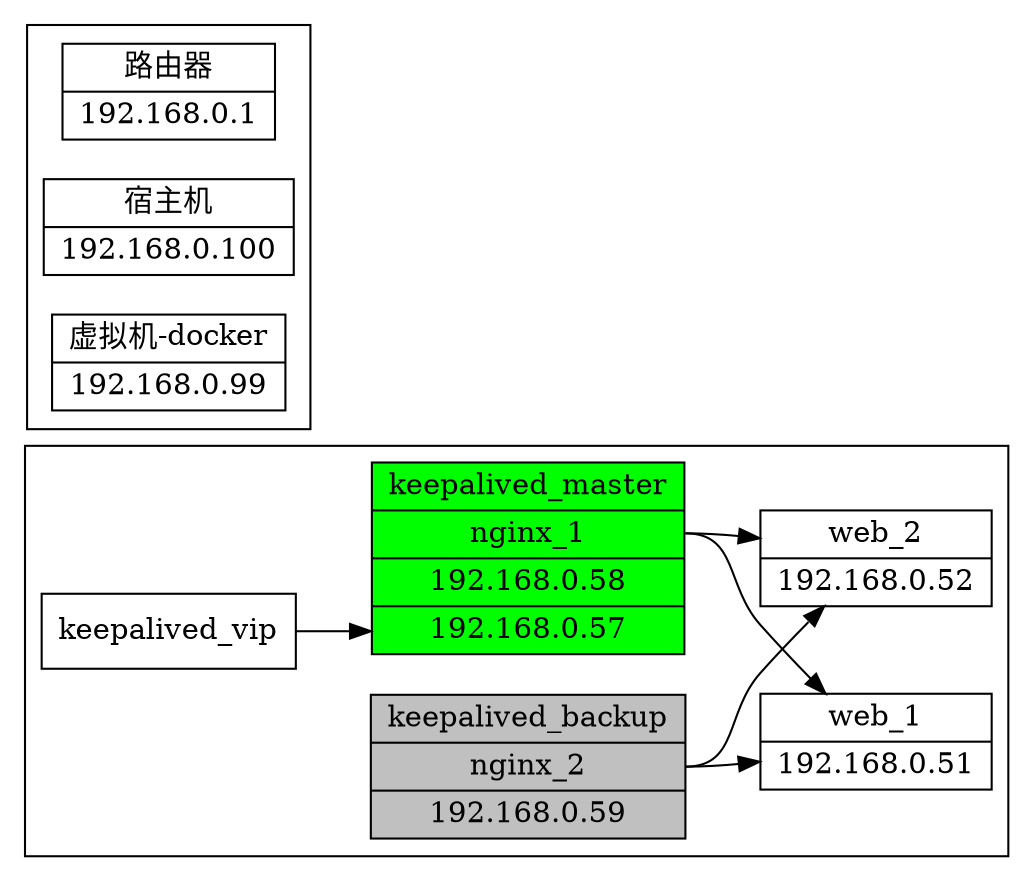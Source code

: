 digraph {
	# label = <<B>实验网络</B>>;
	node[shape = record];
	graph[rankdir=LR];

	subgraph cluster_docker_ha {
		keepalived_vip[label="keepalived_vip"]
		keepalived_master[fillcolor=green,style=filled,label="keepalived_master|<nginx_1> nginx_1|192.168.0.58|<vip> 192.168.0.57"];
		keepalived_backup[fillcolor=grey,style=filled,label="keepalived_backup|<nginx_2> nginx_2|192.168.0.59"];
		web_1[label="<web_1> web_1|192.168.0.51"]
		web_2[label="<web_2> web_2|192.168.0.52"]

		keepalived_vip -> keepalived_master:vip
		keepalived_master:nginx_1 -> {web_1:web_1, web_2:web_2}
		keepalived_backup:nginx_2 -> {web_1:web_1, web_2:web_2}
	}

	subgraph cluster_dev {
		router[label="路由器|192.168.0.1"]
		host[label="宿主机|192.168.0.100"]
		vm_docker[label="虚拟机-docker|192.168.0.99"]
	}
}